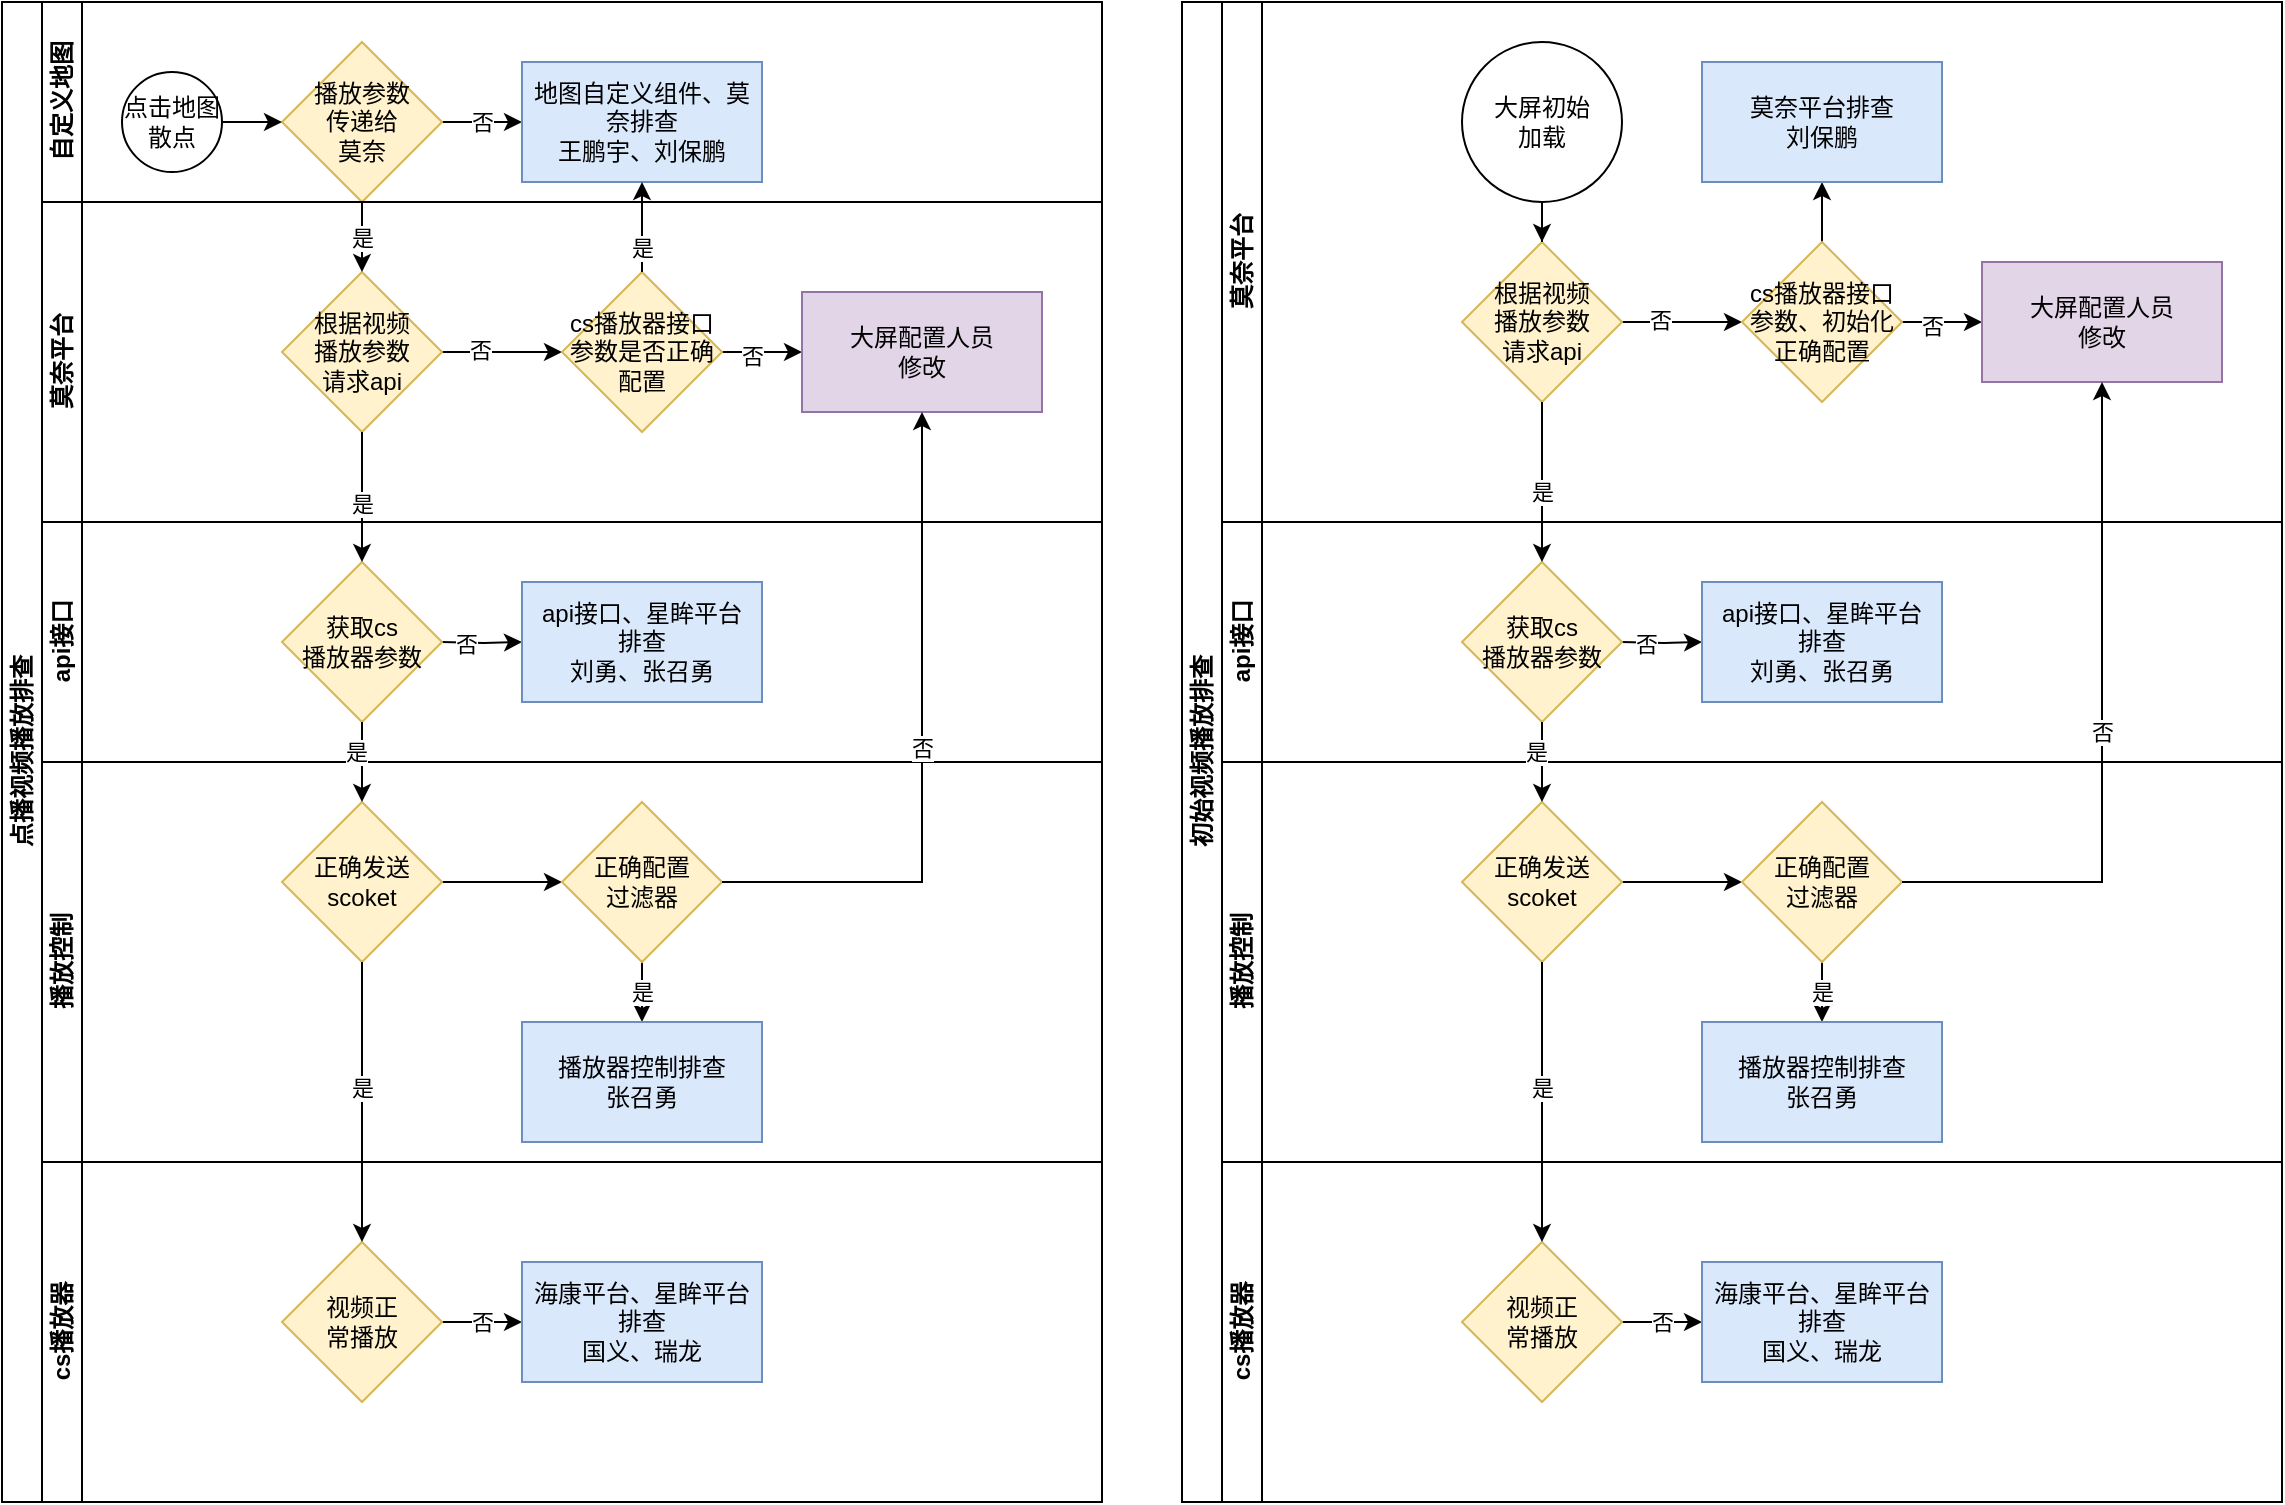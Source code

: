 <mxfile version="15.0.3" type="github">
  <diagram id="prtHgNgQTEPvFCAcTncT" name="Page-1">
    <mxGraphModel dx="1395" dy="864" grid="1" gridSize="10" guides="1" tooltips="1" connect="1" arrows="1" fold="1" page="1" pageScale="1" pageWidth="1600" pageHeight="1169" math="0" shadow="0">
      <root>
        <mxCell id="0" />
        <mxCell id="1" parent="0" />
        <mxCell id="dNxyNK7c78bLwvsdeMH5-19" value="点播视频播放排查" style="swimlane;html=1;childLayout=stackLayout;resizeParent=1;resizeParentMax=0;horizontal=0;startSize=20;horizontalStack=0;" parent="1" vertex="1">
          <mxGeometry x="120" y="120" width="550" height="750" as="geometry" />
        </mxCell>
        <mxCell id="dNxyNK7c78bLwvsdeMH5-20" value="自定义地图" style="swimlane;html=1;startSize=20;horizontal=0;" parent="dNxyNK7c78bLwvsdeMH5-19" vertex="1">
          <mxGeometry x="20" width="530" height="100" as="geometry" />
        </mxCell>
        <mxCell id="dNxyNK7c78bLwvsdeMH5-23" value="点击地图散点" style="ellipse;whiteSpace=wrap;html=1;" parent="dNxyNK7c78bLwvsdeMH5-20" vertex="1">
          <mxGeometry x="40" y="35" width="50" height="50" as="geometry" />
        </mxCell>
        <mxCell id="dNxyNK7c78bLwvsdeMH5-33" value="" style="edgeStyle=orthogonalEdgeStyle;rounded=0;orthogonalLoop=1;jettySize=auto;html=1;endArrow=classic;endFill=1;" parent="dNxyNK7c78bLwvsdeMH5-20" edge="1">
          <mxGeometry relative="1" as="geometry">
            <mxPoint x="320" y="60" as="sourcePoint" />
            <mxPoint x="360" y="60" as="targetPoint" />
          </mxGeometry>
        </mxCell>
        <mxCell id="F8IMX9KvCfwSF9t3Y9Og-16" value="否" style="edgeStyle=orthogonalEdgeStyle;rounded=0;orthogonalLoop=1;jettySize=auto;html=1;" edge="1" parent="dNxyNK7c78bLwvsdeMH5-20" source="F8IMX9KvCfwSF9t3Y9Og-14" target="F8IMX9KvCfwSF9t3Y9Og-15">
          <mxGeometry relative="1" as="geometry" />
        </mxCell>
        <mxCell id="F8IMX9KvCfwSF9t3Y9Og-14" value="播放参数&lt;br&gt;传递给&lt;br&gt;莫奈" style="rhombus;whiteSpace=wrap;html=1;fillColor=#fff2cc;strokeColor=#d6b656;" vertex="1" parent="dNxyNK7c78bLwvsdeMH5-20">
          <mxGeometry x="120" y="20" width="80" height="80" as="geometry" />
        </mxCell>
        <mxCell id="dNxyNK7c78bLwvsdeMH5-25" value="" style="edgeStyle=orthogonalEdgeStyle;rounded=0;orthogonalLoop=1;jettySize=auto;html=1;" parent="dNxyNK7c78bLwvsdeMH5-20" source="dNxyNK7c78bLwvsdeMH5-23" target="F8IMX9KvCfwSF9t3Y9Og-14" edge="1">
          <mxGeometry relative="1" as="geometry">
            <mxPoint x="120" y="60" as="targetPoint" />
          </mxGeometry>
        </mxCell>
        <mxCell id="F8IMX9KvCfwSF9t3Y9Og-15" value="地图自定义组件、莫奈排查&lt;br&gt;王鹏宇、刘保鹏&lt;br&gt;" style="whiteSpace=wrap;html=1;fillColor=#dae8fc;strokeColor=#6c8ebf;" vertex="1" parent="dNxyNK7c78bLwvsdeMH5-20">
          <mxGeometry x="240" y="30" width="120" height="60" as="geometry" />
        </mxCell>
        <mxCell id="F8IMX9KvCfwSF9t3Y9Og-1" value="莫奈平台" style="swimlane;html=1;startSize=20;horizontal=0;" vertex="1" parent="dNxyNK7c78bLwvsdeMH5-19">
          <mxGeometry x="20" y="100" width="530" height="160" as="geometry" />
        </mxCell>
        <mxCell id="F8IMX9KvCfwSF9t3Y9Og-2" value="" style="edgeStyle=orthogonalEdgeStyle;rounded=0;orthogonalLoop=1;jettySize=auto;html=1;endArrow=classic;endFill=1;exitX=1;exitY=0.5;exitDx=0;exitDy=0;" edge="1" parent="F8IMX9KvCfwSF9t3Y9Og-1" source="F8IMX9KvCfwSF9t3Y9Og-18" target="F8IMX9KvCfwSF9t3Y9Og-4">
          <mxGeometry relative="1" as="geometry">
            <mxPoint x="200" y="60" as="sourcePoint" />
          </mxGeometry>
        </mxCell>
        <mxCell id="F8IMX9KvCfwSF9t3Y9Og-33" value="否" style="edgeLabel;html=1;align=center;verticalAlign=middle;resizable=0;points=[];" vertex="1" connectable="0" parent="F8IMX9KvCfwSF9t3Y9Og-2">
          <mxGeometry x="-0.389" y="1" relative="1" as="geometry">
            <mxPoint as="offset" />
          </mxGeometry>
        </mxCell>
        <mxCell id="F8IMX9KvCfwSF9t3Y9Og-54" value="" style="edgeStyle=orthogonalEdgeStyle;rounded=0;orthogonalLoop=1;jettySize=auto;html=1;" edge="1" parent="F8IMX9KvCfwSF9t3Y9Og-1" source="F8IMX9KvCfwSF9t3Y9Og-4" target="F8IMX9KvCfwSF9t3Y9Og-53">
          <mxGeometry relative="1" as="geometry" />
        </mxCell>
        <mxCell id="F8IMX9KvCfwSF9t3Y9Og-55" value="否" style="edgeLabel;html=1;align=center;verticalAlign=middle;resizable=0;points=[];" vertex="1" connectable="0" parent="F8IMX9KvCfwSF9t3Y9Og-54">
          <mxGeometry x="-0.244" y="-2" relative="1" as="geometry">
            <mxPoint as="offset" />
          </mxGeometry>
        </mxCell>
        <mxCell id="F8IMX9KvCfwSF9t3Y9Og-4" value="cs播放器接口参数是否正确配置" style="rhombus;whiteSpace=wrap;html=1;fontFamily=Helvetica;fontSize=12;align=center;fillColor=#fff2cc;strokeColor=#d6b656;" vertex="1" parent="F8IMX9KvCfwSF9t3Y9Og-1">
          <mxGeometry x="260" y="35" width="80" height="80" as="geometry" />
        </mxCell>
        <mxCell id="F8IMX9KvCfwSF9t3Y9Og-18" value="根据视频&lt;br&gt;播放参数&lt;br&gt;请求api" style="rhombus;whiteSpace=wrap;html=1;fillColor=#fff2cc;strokeColor=#d6b656;" vertex="1" parent="F8IMX9KvCfwSF9t3Y9Og-1">
          <mxGeometry x="120" y="35" width="80" height="80" as="geometry" />
        </mxCell>
        <mxCell id="F8IMX9KvCfwSF9t3Y9Og-53" value="大屏配置人员&lt;br&gt;修改" style="whiteSpace=wrap;html=1;strokeColor=#9673a6;fillColor=#e1d5e7;" vertex="1" parent="F8IMX9KvCfwSF9t3Y9Og-1">
          <mxGeometry x="380" y="45" width="120" height="60" as="geometry" />
        </mxCell>
        <mxCell id="F8IMX9KvCfwSF9t3Y9Og-9" value="api接口" style="swimlane;html=1;startSize=20;horizontal=0;" vertex="1" parent="dNxyNK7c78bLwvsdeMH5-19">
          <mxGeometry x="20" y="260" width="530" height="120" as="geometry" />
        </mxCell>
        <mxCell id="F8IMX9KvCfwSF9t3Y9Og-10" value="" style="edgeStyle=orthogonalEdgeStyle;rounded=0;orthogonalLoop=1;jettySize=auto;html=1;endArrow=classic;endFill=1;entryX=0;entryY=0.5;entryDx=0;entryDy=0;" edge="1" parent="F8IMX9KvCfwSF9t3Y9Og-9" target="F8IMX9KvCfwSF9t3Y9Og-48">
          <mxGeometry relative="1" as="geometry">
            <mxPoint x="200" y="60" as="sourcePoint" />
            <mxPoint x="260" y="60" as="targetPoint" />
          </mxGeometry>
        </mxCell>
        <mxCell id="F8IMX9KvCfwSF9t3Y9Og-47" value="否" style="edgeLabel;html=1;align=center;verticalAlign=middle;resizable=0;points=[];" vertex="1" connectable="0" parent="F8IMX9KvCfwSF9t3Y9Og-10">
          <mxGeometry x="-0.436" relative="1" as="geometry">
            <mxPoint as="offset" />
          </mxGeometry>
        </mxCell>
        <mxCell id="F8IMX9KvCfwSF9t3Y9Og-25" value="获取cs&lt;br&gt;播放器参数" style="rhombus;whiteSpace=wrap;html=1;fillColor=#fff2cc;strokeColor=#d6b656;" vertex="1" parent="F8IMX9KvCfwSF9t3Y9Og-9">
          <mxGeometry x="120" y="20" width="80" height="80" as="geometry" />
        </mxCell>
        <mxCell id="F8IMX9KvCfwSF9t3Y9Og-48" value="api接口、星眸平台&lt;br&gt;排查&lt;br&gt;刘勇、张召勇" style="whiteSpace=wrap;html=1;strokeColor=#6c8ebf;fillColor=#dae8fc;" vertex="1" parent="F8IMX9KvCfwSF9t3Y9Og-9">
          <mxGeometry x="240" y="30" width="120" height="60" as="geometry" />
        </mxCell>
        <mxCell id="F8IMX9KvCfwSF9t3Y9Og-20" value="播放控制" style="swimlane;html=1;startSize=20;horizontal=0;" vertex="1" parent="dNxyNK7c78bLwvsdeMH5-19">
          <mxGeometry x="20" y="380" width="530" height="200" as="geometry" />
        </mxCell>
        <mxCell id="F8IMX9KvCfwSF9t3Y9Og-21" value="" style="edgeStyle=orthogonalEdgeStyle;rounded=0;orthogonalLoop=1;jettySize=auto;html=1;endArrow=classic;endFill=1;" edge="1" parent="F8IMX9KvCfwSF9t3Y9Og-20">
          <mxGeometry relative="1" as="geometry">
            <mxPoint x="200" y="60" as="sourcePoint" />
            <mxPoint x="260" y="60" as="targetPoint" />
          </mxGeometry>
        </mxCell>
        <mxCell id="F8IMX9KvCfwSF9t3Y9Og-27" value="正确发送scoket" style="rhombus;whiteSpace=wrap;html=1;fillColor=#fff2cc;strokeColor=#d6b656;" vertex="1" parent="F8IMX9KvCfwSF9t3Y9Og-20">
          <mxGeometry x="120" y="20" width="80" height="80" as="geometry" />
        </mxCell>
        <mxCell id="F8IMX9KvCfwSF9t3Y9Og-64" value="是" style="edgeStyle=orthogonalEdgeStyle;rounded=0;orthogonalLoop=1;jettySize=auto;html=1;" edge="1" parent="F8IMX9KvCfwSF9t3Y9Og-20" source="F8IMX9KvCfwSF9t3Y9Og-50" target="F8IMX9KvCfwSF9t3Y9Og-60">
          <mxGeometry relative="1" as="geometry" />
        </mxCell>
        <mxCell id="F8IMX9KvCfwSF9t3Y9Og-50" value="正确配置&lt;br&gt;过滤器" style="rhombus;whiteSpace=wrap;html=1;fillColor=#fff2cc;strokeColor=#d6b656;" vertex="1" parent="F8IMX9KvCfwSF9t3Y9Og-20">
          <mxGeometry x="260" y="20" width="80" height="80" as="geometry" />
        </mxCell>
        <mxCell id="F8IMX9KvCfwSF9t3Y9Og-60" value="播放器控制排查&lt;br&gt;张召勇" style="rounded=0;whiteSpace=wrap;html=1;fillColor=#dae8fc;strokeColor=#6c8ebf;" vertex="1" parent="F8IMX9KvCfwSF9t3Y9Og-20">
          <mxGeometry x="240" y="130" width="120" height="60" as="geometry" />
        </mxCell>
        <mxCell id="dNxyNK7c78bLwvsdeMH5-21" value="cs播放器" style="swimlane;html=1;startSize=20;horizontal=0;" parent="dNxyNK7c78bLwvsdeMH5-19" vertex="1">
          <mxGeometry x="20" y="580" width="530" height="170" as="geometry" />
        </mxCell>
        <mxCell id="F8IMX9KvCfwSF9t3Y9Og-66" value="否" style="edgeStyle=orthogonalEdgeStyle;rounded=0;orthogonalLoop=1;jettySize=auto;html=1;" edge="1" parent="dNxyNK7c78bLwvsdeMH5-21" source="F8IMX9KvCfwSF9t3Y9Og-29" target="F8IMX9KvCfwSF9t3Y9Og-62">
          <mxGeometry relative="1" as="geometry" />
        </mxCell>
        <mxCell id="F8IMX9KvCfwSF9t3Y9Og-29" value="视频正&lt;br&gt;常播放" style="rhombus;whiteSpace=wrap;html=1;fillColor=#fff2cc;strokeColor=#d6b656;" vertex="1" parent="dNxyNK7c78bLwvsdeMH5-21">
          <mxGeometry x="120" y="40" width="80" height="80" as="geometry" />
        </mxCell>
        <mxCell id="F8IMX9KvCfwSF9t3Y9Og-62" value="海康平台、星眸平台排查&lt;br&gt;国义、瑞龙" style="rounded=0;whiteSpace=wrap;html=1;fillColor=#dae8fc;strokeColor=#6c8ebf;" vertex="1" parent="dNxyNK7c78bLwvsdeMH5-21">
          <mxGeometry x="240" y="50" width="120" height="60" as="geometry" />
        </mxCell>
        <mxCell id="F8IMX9KvCfwSF9t3Y9Og-17" value="是" style="edgeStyle=orthogonalEdgeStyle;rounded=0;orthogonalLoop=1;jettySize=auto;html=1;entryX=0.5;entryY=0;entryDx=0;entryDy=0;" edge="1" parent="dNxyNK7c78bLwvsdeMH5-19" source="F8IMX9KvCfwSF9t3Y9Og-14" target="F8IMX9KvCfwSF9t3Y9Og-18">
          <mxGeometry relative="1" as="geometry">
            <mxPoint x="180" y="120" as="targetPoint" />
          </mxGeometry>
        </mxCell>
        <mxCell id="F8IMX9KvCfwSF9t3Y9Og-19" value="" style="edgeStyle=orthogonalEdgeStyle;rounded=0;orthogonalLoop=1;jettySize=auto;html=1;entryX=0.5;entryY=0;entryDx=0;entryDy=0;" edge="1" parent="dNxyNK7c78bLwvsdeMH5-19" source="F8IMX9KvCfwSF9t3Y9Og-18" target="F8IMX9KvCfwSF9t3Y9Og-25">
          <mxGeometry relative="1" as="geometry">
            <mxPoint x="180" y="350" as="targetPoint" />
          </mxGeometry>
        </mxCell>
        <mxCell id="F8IMX9KvCfwSF9t3Y9Og-26" value="是" style="edgeLabel;html=1;align=center;verticalAlign=middle;resizable=0;points=[];" vertex="1" connectable="0" parent="F8IMX9KvCfwSF9t3Y9Og-19">
          <mxGeometry x="0.28" y="1" relative="1" as="geometry">
            <mxPoint x="-1" y="-6" as="offset" />
          </mxGeometry>
        </mxCell>
        <mxCell id="F8IMX9KvCfwSF9t3Y9Og-28" value="" style="edgeStyle=orthogonalEdgeStyle;rounded=0;orthogonalLoop=1;jettySize=auto;html=1;" edge="1" parent="dNxyNK7c78bLwvsdeMH5-19" source="F8IMX9KvCfwSF9t3Y9Og-25" target="F8IMX9KvCfwSF9t3Y9Og-27">
          <mxGeometry relative="1" as="geometry" />
        </mxCell>
        <mxCell id="F8IMX9KvCfwSF9t3Y9Og-31" value="是" style="edgeLabel;html=1;align=center;verticalAlign=middle;resizable=0;points=[];" vertex="1" connectable="0" parent="F8IMX9KvCfwSF9t3Y9Og-28">
          <mxGeometry x="-0.267" y="-3" relative="1" as="geometry">
            <mxPoint as="offset" />
          </mxGeometry>
        </mxCell>
        <mxCell id="F8IMX9KvCfwSF9t3Y9Og-30" value="" style="edgeStyle=orthogonalEdgeStyle;rounded=0;orthogonalLoop=1;jettySize=auto;html=1;" edge="1" parent="dNxyNK7c78bLwvsdeMH5-19" source="F8IMX9KvCfwSF9t3Y9Og-27" target="F8IMX9KvCfwSF9t3Y9Og-29">
          <mxGeometry relative="1" as="geometry" />
        </mxCell>
        <mxCell id="F8IMX9KvCfwSF9t3Y9Og-32" value="是" style="edgeLabel;html=1;align=center;verticalAlign=middle;resizable=0;points=[];" vertex="1" connectable="0" parent="F8IMX9KvCfwSF9t3Y9Og-30">
          <mxGeometry x="-0.1" relative="1" as="geometry">
            <mxPoint as="offset" />
          </mxGeometry>
        </mxCell>
        <mxCell id="F8IMX9KvCfwSF9t3Y9Og-51" value="" style="edgeStyle=orthogonalEdgeStyle;rounded=0;orthogonalLoop=1;jettySize=auto;html=1;" edge="1" parent="dNxyNK7c78bLwvsdeMH5-19" source="F8IMX9KvCfwSF9t3Y9Og-4" target="F8IMX9KvCfwSF9t3Y9Og-15">
          <mxGeometry relative="1" as="geometry" />
        </mxCell>
        <mxCell id="F8IMX9KvCfwSF9t3Y9Og-52" value="是" style="edgeLabel;html=1;align=center;verticalAlign=middle;resizable=0;points=[];" vertex="1" connectable="0" parent="F8IMX9KvCfwSF9t3Y9Og-51">
          <mxGeometry x="-0.453" relative="1" as="geometry">
            <mxPoint as="offset" />
          </mxGeometry>
        </mxCell>
        <mxCell id="F8IMX9KvCfwSF9t3Y9Og-56" value="否" style="edgeStyle=orthogonalEdgeStyle;rounded=0;orthogonalLoop=1;jettySize=auto;html=1;" edge="1" parent="dNxyNK7c78bLwvsdeMH5-19" source="F8IMX9KvCfwSF9t3Y9Og-50" target="F8IMX9KvCfwSF9t3Y9Og-53">
          <mxGeometry relative="1" as="geometry" />
        </mxCell>
        <mxCell id="F8IMX9KvCfwSF9t3Y9Og-109" value="初始视频播放排查" style="swimlane;html=1;childLayout=stackLayout;resizeParent=1;resizeParentMax=0;horizontal=0;startSize=20;horizontalStack=0;" vertex="1" parent="1">
          <mxGeometry x="710" y="120" width="550" height="750" as="geometry" />
        </mxCell>
        <mxCell id="F8IMX9KvCfwSF9t3Y9Og-117" value="莫奈平台" style="swimlane;html=1;startSize=20;horizontal=0;" vertex="1" parent="F8IMX9KvCfwSF9t3Y9Og-109">
          <mxGeometry x="20" width="530" height="260" as="geometry" />
        </mxCell>
        <mxCell id="F8IMX9KvCfwSF9t3Y9Og-118" value="" style="edgeStyle=orthogonalEdgeStyle;rounded=0;orthogonalLoop=1;jettySize=auto;html=1;endArrow=classic;endFill=1;exitX=1;exitY=0.5;exitDx=0;exitDy=0;" edge="1" parent="F8IMX9KvCfwSF9t3Y9Og-117" source="F8IMX9KvCfwSF9t3Y9Og-123" target="F8IMX9KvCfwSF9t3Y9Og-122">
          <mxGeometry relative="1" as="geometry">
            <mxPoint x="200" y="145" as="sourcePoint" />
          </mxGeometry>
        </mxCell>
        <mxCell id="F8IMX9KvCfwSF9t3Y9Og-119" value="否" style="edgeLabel;html=1;align=center;verticalAlign=middle;resizable=0;points=[];" vertex="1" connectable="0" parent="F8IMX9KvCfwSF9t3Y9Og-118">
          <mxGeometry x="-0.389" y="1" relative="1" as="geometry">
            <mxPoint as="offset" />
          </mxGeometry>
        </mxCell>
        <mxCell id="F8IMX9KvCfwSF9t3Y9Og-120" value="" style="edgeStyle=orthogonalEdgeStyle;rounded=0;orthogonalLoop=1;jettySize=auto;html=1;" edge="1" parent="F8IMX9KvCfwSF9t3Y9Og-117" source="F8IMX9KvCfwSF9t3Y9Og-122" target="F8IMX9KvCfwSF9t3Y9Og-124">
          <mxGeometry relative="1" as="geometry" />
        </mxCell>
        <mxCell id="F8IMX9KvCfwSF9t3Y9Og-121" value="否" style="edgeLabel;html=1;align=center;verticalAlign=middle;resizable=0;points=[];" vertex="1" connectable="0" parent="F8IMX9KvCfwSF9t3Y9Og-120">
          <mxGeometry x="-0.244" y="-2" relative="1" as="geometry">
            <mxPoint as="offset" />
          </mxGeometry>
        </mxCell>
        <mxCell id="F8IMX9KvCfwSF9t3Y9Og-153" value="" style="edgeStyle=orthogonalEdgeStyle;rounded=0;orthogonalLoop=1;jettySize=auto;html=1;" edge="1" parent="F8IMX9KvCfwSF9t3Y9Og-117" source="F8IMX9KvCfwSF9t3Y9Og-122" target="F8IMX9KvCfwSF9t3Y9Og-152">
          <mxGeometry relative="1" as="geometry" />
        </mxCell>
        <mxCell id="F8IMX9KvCfwSF9t3Y9Og-122" value="cs播放器接口参数、初始化正确配置" style="rhombus;whiteSpace=wrap;html=1;fontFamily=Helvetica;fontSize=12;align=center;fillColor=#fff2cc;strokeColor=#d6b656;" vertex="1" parent="F8IMX9KvCfwSF9t3Y9Og-117">
          <mxGeometry x="260" y="120" width="80" height="80" as="geometry" />
        </mxCell>
        <mxCell id="F8IMX9KvCfwSF9t3Y9Og-123" value="根据视频&lt;br&gt;播放参数&lt;br&gt;请求api" style="rhombus;whiteSpace=wrap;html=1;fillColor=#fff2cc;strokeColor=#d6b656;" vertex="1" parent="F8IMX9KvCfwSF9t3Y9Og-117">
          <mxGeometry x="120" y="120" width="80" height="80" as="geometry" />
        </mxCell>
        <mxCell id="F8IMX9KvCfwSF9t3Y9Og-124" value="大屏配置人员&lt;br&gt;修改" style="whiteSpace=wrap;html=1;strokeColor=#9673a6;fillColor=#e1d5e7;" vertex="1" parent="F8IMX9KvCfwSF9t3Y9Og-117">
          <mxGeometry x="380" y="130" width="120" height="60" as="geometry" />
        </mxCell>
        <mxCell id="F8IMX9KvCfwSF9t3Y9Og-151" value="" style="edgeStyle=orthogonalEdgeStyle;rounded=0;orthogonalLoop=1;jettySize=auto;html=1;" edge="1" parent="F8IMX9KvCfwSF9t3Y9Og-117" source="F8IMX9KvCfwSF9t3Y9Og-150" target="F8IMX9KvCfwSF9t3Y9Og-123">
          <mxGeometry relative="1" as="geometry" />
        </mxCell>
        <mxCell id="F8IMX9KvCfwSF9t3Y9Og-150" value="大屏初始&lt;br&gt;加载" style="ellipse;whiteSpace=wrap;html=1;aspect=fixed;" vertex="1" parent="F8IMX9KvCfwSF9t3Y9Og-117">
          <mxGeometry x="120" y="20" width="80" height="80" as="geometry" />
        </mxCell>
        <mxCell id="F8IMX9KvCfwSF9t3Y9Og-152" value="莫奈平台排查&lt;br&gt;刘保鹏" style="whiteSpace=wrap;html=1;strokeColor=#6c8ebf;fillColor=#dae8fc;" vertex="1" parent="F8IMX9KvCfwSF9t3Y9Og-117">
          <mxGeometry x="240" y="30" width="120" height="60" as="geometry" />
        </mxCell>
        <mxCell id="F8IMX9KvCfwSF9t3Y9Og-125" value="api接口" style="swimlane;html=1;startSize=20;horizontal=0;" vertex="1" parent="F8IMX9KvCfwSF9t3Y9Og-109">
          <mxGeometry x="20" y="260" width="530" height="120" as="geometry" />
        </mxCell>
        <mxCell id="F8IMX9KvCfwSF9t3Y9Og-126" value="" style="edgeStyle=orthogonalEdgeStyle;rounded=0;orthogonalLoop=1;jettySize=auto;html=1;endArrow=classic;endFill=1;entryX=0;entryY=0.5;entryDx=0;entryDy=0;" edge="1" parent="F8IMX9KvCfwSF9t3Y9Og-125" target="F8IMX9KvCfwSF9t3Y9Og-129">
          <mxGeometry relative="1" as="geometry">
            <mxPoint x="200" y="60" as="sourcePoint" />
            <mxPoint x="260" y="60" as="targetPoint" />
          </mxGeometry>
        </mxCell>
        <mxCell id="F8IMX9KvCfwSF9t3Y9Og-127" value="否" style="edgeLabel;html=1;align=center;verticalAlign=middle;resizable=0;points=[];" vertex="1" connectable="0" parent="F8IMX9KvCfwSF9t3Y9Og-126">
          <mxGeometry x="-0.436" relative="1" as="geometry">
            <mxPoint as="offset" />
          </mxGeometry>
        </mxCell>
        <mxCell id="F8IMX9KvCfwSF9t3Y9Og-128" value="获取cs&lt;br&gt;播放器参数" style="rhombus;whiteSpace=wrap;html=1;fillColor=#fff2cc;strokeColor=#d6b656;" vertex="1" parent="F8IMX9KvCfwSF9t3Y9Og-125">
          <mxGeometry x="120" y="20" width="80" height="80" as="geometry" />
        </mxCell>
        <mxCell id="F8IMX9KvCfwSF9t3Y9Og-129" value="api接口、星眸平台&lt;br&gt;排查&lt;br&gt;刘勇、张召勇" style="whiteSpace=wrap;html=1;strokeColor=#6c8ebf;fillColor=#dae8fc;" vertex="1" parent="F8IMX9KvCfwSF9t3Y9Og-125">
          <mxGeometry x="240" y="30" width="120" height="60" as="geometry" />
        </mxCell>
        <mxCell id="F8IMX9KvCfwSF9t3Y9Og-130" value="播放控制" style="swimlane;html=1;startSize=20;horizontal=0;" vertex="1" parent="F8IMX9KvCfwSF9t3Y9Og-109">
          <mxGeometry x="20" y="380" width="530" height="200" as="geometry" />
        </mxCell>
        <mxCell id="F8IMX9KvCfwSF9t3Y9Og-131" value="" style="edgeStyle=orthogonalEdgeStyle;rounded=0;orthogonalLoop=1;jettySize=auto;html=1;endArrow=classic;endFill=1;" edge="1" parent="F8IMX9KvCfwSF9t3Y9Og-130">
          <mxGeometry relative="1" as="geometry">
            <mxPoint x="200" y="60" as="sourcePoint" />
            <mxPoint x="260" y="60" as="targetPoint" />
          </mxGeometry>
        </mxCell>
        <mxCell id="F8IMX9KvCfwSF9t3Y9Og-132" value="正确发送scoket" style="rhombus;whiteSpace=wrap;html=1;fillColor=#fff2cc;strokeColor=#d6b656;" vertex="1" parent="F8IMX9KvCfwSF9t3Y9Og-130">
          <mxGeometry x="120" y="20" width="80" height="80" as="geometry" />
        </mxCell>
        <mxCell id="F8IMX9KvCfwSF9t3Y9Og-133" value="是" style="edgeStyle=orthogonalEdgeStyle;rounded=0;orthogonalLoop=1;jettySize=auto;html=1;" edge="1" parent="F8IMX9KvCfwSF9t3Y9Og-130" source="F8IMX9KvCfwSF9t3Y9Og-134" target="F8IMX9KvCfwSF9t3Y9Og-135">
          <mxGeometry relative="1" as="geometry" />
        </mxCell>
        <mxCell id="F8IMX9KvCfwSF9t3Y9Og-134" value="正确配置&lt;br&gt;过滤器" style="rhombus;whiteSpace=wrap;html=1;fillColor=#fff2cc;strokeColor=#d6b656;" vertex="1" parent="F8IMX9KvCfwSF9t3Y9Og-130">
          <mxGeometry x="260" y="20" width="80" height="80" as="geometry" />
        </mxCell>
        <mxCell id="F8IMX9KvCfwSF9t3Y9Og-135" value="播放器控制排查&lt;br&gt;张召勇" style="rounded=0;whiteSpace=wrap;html=1;fillColor=#dae8fc;strokeColor=#6c8ebf;" vertex="1" parent="F8IMX9KvCfwSF9t3Y9Og-130">
          <mxGeometry x="240" y="130" width="120" height="60" as="geometry" />
        </mxCell>
        <mxCell id="F8IMX9KvCfwSF9t3Y9Og-136" value="cs播放器" style="swimlane;html=1;startSize=20;horizontal=0;" vertex="1" parent="F8IMX9KvCfwSF9t3Y9Og-109">
          <mxGeometry x="20" y="580" width="530" height="170" as="geometry" />
        </mxCell>
        <mxCell id="F8IMX9KvCfwSF9t3Y9Og-137" value="否" style="edgeStyle=orthogonalEdgeStyle;rounded=0;orthogonalLoop=1;jettySize=auto;html=1;" edge="1" parent="F8IMX9KvCfwSF9t3Y9Og-136" source="F8IMX9KvCfwSF9t3Y9Og-138" target="F8IMX9KvCfwSF9t3Y9Og-139">
          <mxGeometry relative="1" as="geometry" />
        </mxCell>
        <mxCell id="F8IMX9KvCfwSF9t3Y9Og-138" value="视频正&lt;br&gt;常播放" style="rhombus;whiteSpace=wrap;html=1;fillColor=#fff2cc;strokeColor=#d6b656;" vertex="1" parent="F8IMX9KvCfwSF9t3Y9Og-136">
          <mxGeometry x="120" y="40" width="80" height="80" as="geometry" />
        </mxCell>
        <mxCell id="F8IMX9KvCfwSF9t3Y9Og-139" value="海康平台、星眸平台排查&lt;br&gt;国义、瑞龙" style="rounded=0;whiteSpace=wrap;html=1;fillColor=#dae8fc;strokeColor=#6c8ebf;" vertex="1" parent="F8IMX9KvCfwSF9t3Y9Og-136">
          <mxGeometry x="240" y="50" width="120" height="60" as="geometry" />
        </mxCell>
        <mxCell id="F8IMX9KvCfwSF9t3Y9Og-141" value="" style="edgeStyle=orthogonalEdgeStyle;rounded=0;orthogonalLoop=1;jettySize=auto;html=1;entryX=0.5;entryY=0;entryDx=0;entryDy=0;" edge="1" parent="F8IMX9KvCfwSF9t3Y9Og-109" source="F8IMX9KvCfwSF9t3Y9Og-123" target="F8IMX9KvCfwSF9t3Y9Og-128">
          <mxGeometry relative="1" as="geometry">
            <mxPoint x="180" y="350" as="targetPoint" />
          </mxGeometry>
        </mxCell>
        <mxCell id="F8IMX9KvCfwSF9t3Y9Og-142" value="是" style="edgeLabel;html=1;align=center;verticalAlign=middle;resizable=0;points=[];" vertex="1" connectable="0" parent="F8IMX9KvCfwSF9t3Y9Og-141">
          <mxGeometry x="0.28" y="1" relative="1" as="geometry">
            <mxPoint x="-1" y="-6" as="offset" />
          </mxGeometry>
        </mxCell>
        <mxCell id="F8IMX9KvCfwSF9t3Y9Og-143" value="" style="edgeStyle=orthogonalEdgeStyle;rounded=0;orthogonalLoop=1;jettySize=auto;html=1;" edge="1" parent="F8IMX9KvCfwSF9t3Y9Og-109" source="F8IMX9KvCfwSF9t3Y9Og-128" target="F8IMX9KvCfwSF9t3Y9Og-132">
          <mxGeometry relative="1" as="geometry" />
        </mxCell>
        <mxCell id="F8IMX9KvCfwSF9t3Y9Og-144" value="是" style="edgeLabel;html=1;align=center;verticalAlign=middle;resizable=0;points=[];" vertex="1" connectable="0" parent="F8IMX9KvCfwSF9t3Y9Og-143">
          <mxGeometry x="-0.267" y="-3" relative="1" as="geometry">
            <mxPoint as="offset" />
          </mxGeometry>
        </mxCell>
        <mxCell id="F8IMX9KvCfwSF9t3Y9Og-145" value="" style="edgeStyle=orthogonalEdgeStyle;rounded=0;orthogonalLoop=1;jettySize=auto;html=1;" edge="1" parent="F8IMX9KvCfwSF9t3Y9Og-109" source="F8IMX9KvCfwSF9t3Y9Og-132" target="F8IMX9KvCfwSF9t3Y9Og-138">
          <mxGeometry relative="1" as="geometry" />
        </mxCell>
        <mxCell id="F8IMX9KvCfwSF9t3Y9Og-146" value="是" style="edgeLabel;html=1;align=center;verticalAlign=middle;resizable=0;points=[];" vertex="1" connectable="0" parent="F8IMX9KvCfwSF9t3Y9Og-145">
          <mxGeometry x="-0.1" relative="1" as="geometry">
            <mxPoint as="offset" />
          </mxGeometry>
        </mxCell>
        <mxCell id="F8IMX9KvCfwSF9t3Y9Og-149" value="否" style="edgeStyle=orthogonalEdgeStyle;rounded=0;orthogonalLoop=1;jettySize=auto;html=1;" edge="1" parent="F8IMX9KvCfwSF9t3Y9Og-109" source="F8IMX9KvCfwSF9t3Y9Og-134" target="F8IMX9KvCfwSF9t3Y9Og-124">
          <mxGeometry relative="1" as="geometry" />
        </mxCell>
      </root>
    </mxGraphModel>
  </diagram>
</mxfile>
